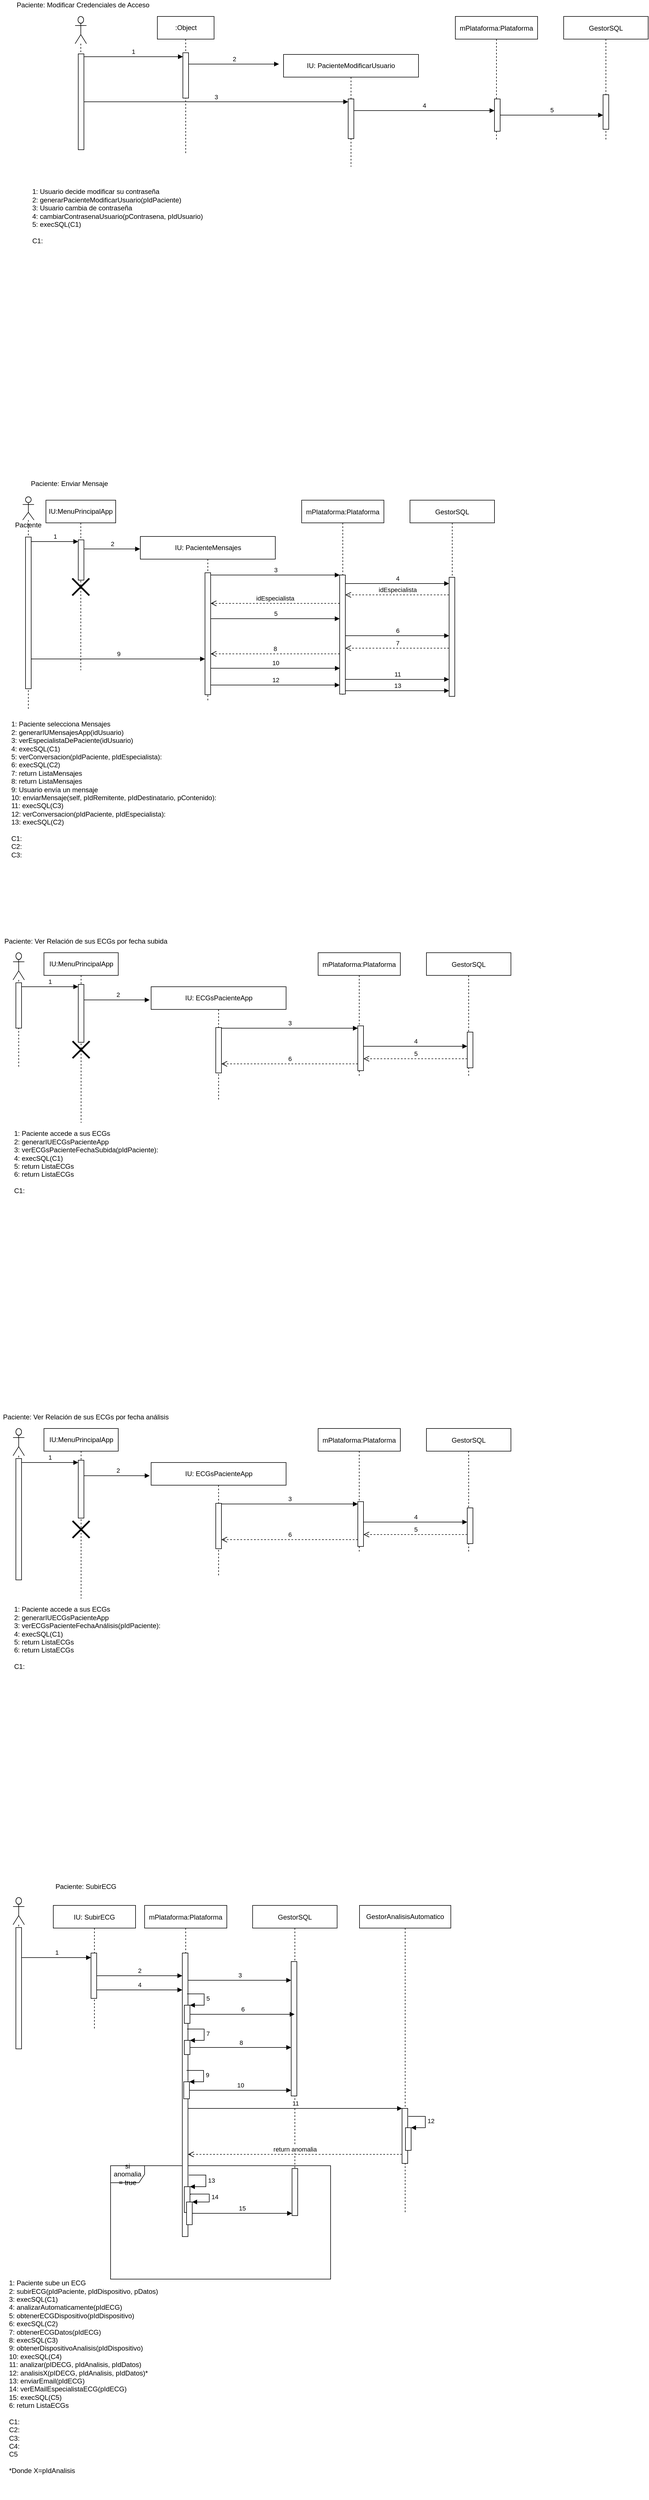 <mxfile version="14.7.2" type="device"><diagram id="2FmY9xP99Njz3L1C3TDG" name="Page-1"><mxGraphModel dx="982" dy="-1122" grid="0" gridSize="10" guides="1" tooltips="1" connect="1" arrows="1" fold="1" page="1" pageScale="1" pageWidth="1169" pageHeight="827" math="0" shadow="0"><root><mxCell id="0"/><mxCell id="1" parent="0"/><mxCell id="doFtc_zdByjeJ20xg6dN-3" value="si anomalia = true" style="shape=umlFrame;whiteSpace=wrap;html=1;" vertex="1" parent="1"><mxGeometry x="195" y="5498" width="388" height="200" as="geometry"/></mxCell><mxCell id="i7m5nbNGkZ1iMskBfoJM-1" value="mPlataforma:Plataforma" style="shape=umlLifeline;perimeter=lifelinePerimeter;container=1;collapsible=0;recursiveResize=0;rounded=0;shadow=0;strokeWidth=1;" parent="1" vertex="1"><mxGeometry x="532" y="2561" width="145" height="344" as="geometry"/></mxCell><mxCell id="i7m5nbNGkZ1iMskBfoJM-2" value="" style="points=[];perimeter=orthogonalPerimeter;rounded=0;shadow=0;strokeWidth=1;" parent="i7m5nbNGkZ1iMskBfoJM-1" vertex="1"><mxGeometry x="67" y="132" width="10" height="210" as="geometry"/></mxCell><mxCell id="i7m5nbNGkZ1iMskBfoJM-3" value="GestorSQL" style="shape=umlLifeline;perimeter=lifelinePerimeter;container=1;collapsible=0;recursiveResize=0;rounded=0;shadow=0;strokeWidth=1;" parent="1" vertex="1"><mxGeometry x="723" y="2561" width="149" height="346" as="geometry"/></mxCell><mxCell id="i7m5nbNGkZ1iMskBfoJM-4" value="" style="points=[];perimeter=orthogonalPerimeter;rounded=0;shadow=0;strokeWidth=1;" parent="i7m5nbNGkZ1iMskBfoJM-3" vertex="1"><mxGeometry x="69" y="136" width="10" height="210" as="geometry"/></mxCell><mxCell id="i7m5nbNGkZ1iMskBfoJM-5" value="Paciente" style="shape=umlLifeline;participant=umlActor;perimeter=lifelinePerimeter;whiteSpace=wrap;html=1;container=1;collapsible=0;recursiveResize=0;verticalAlign=top;spacingTop=36;outlineConnect=0;size=41;" parent="1" vertex="1"><mxGeometry x="40" y="2555" width="20" height="377" as="geometry"/></mxCell><mxCell id="i7m5nbNGkZ1iMskBfoJM-7" value="IU: PacienteMensajes" style="shape=umlLifeline;perimeter=lifelinePerimeter;whiteSpace=wrap;html=1;container=1;collapsible=0;recursiveResize=0;outlineConnect=0;" parent="1" vertex="1"><mxGeometry x="247.5" y="2625" width="238" height="292" as="geometry"/></mxCell><mxCell id="i7m5nbNGkZ1iMskBfoJM-8" value="" style="html=1;points=[];perimeter=orthogonalPerimeter;" parent="i7m5nbNGkZ1iMskBfoJM-7" vertex="1"><mxGeometry x="114" y="64" width="10" height="215" as="geometry"/></mxCell><mxCell id="i7m5nbNGkZ1iMskBfoJM-9" value="Paciente: Enviar Mensaje" style="text;html=1;align=center;verticalAlign=middle;resizable=0;points=[];autosize=1;strokeColor=none;" parent="1" vertex="1"><mxGeometry x="49" y="2523" width="146" height="18" as="geometry"/></mxCell><mxCell id="i7m5nbNGkZ1iMskBfoJM-11" value="5" style="html=1;verticalAlign=bottom;endArrow=block;" parent="1" source="i7m5nbNGkZ1iMskBfoJM-8" target="i7m5nbNGkZ1iMskBfoJM-2" edge="1"><mxGeometry width="80" relative="1" as="geometry"><mxPoint x="333.5" y="2765" as="sourcePoint"/><mxPoint x="413.5" y="2765" as="targetPoint"/><Array as="points"><mxPoint x="532" y="2770"/></Array></mxGeometry></mxCell><mxCell id="i7m5nbNGkZ1iMskBfoJM-12" value="6" style="html=1;verticalAlign=bottom;endArrow=block;" parent="1" source="i7m5nbNGkZ1iMskBfoJM-2" target="i7m5nbNGkZ1iMskBfoJM-4" edge="1"><mxGeometry width="80" relative="1" as="geometry"><mxPoint x="437" y="3033" as="sourcePoint"/><mxPoint x="783" y="2804" as="targetPoint"/><Array as="points"><mxPoint x="731" y="2800"/></Array></mxGeometry></mxCell><mxCell id="i7m5nbNGkZ1iMskBfoJM-13" value="&lt;div style=&quot;text-align: justify&quot;&gt;&lt;span&gt;1: Paciente selecciona Mensajes&lt;/span&gt;&lt;/div&gt;&lt;div style=&quot;text-align: justify&quot;&gt;&lt;span&gt;2: generarIUMensajesApp(idUsuario)&lt;/span&gt;&lt;/div&gt;&lt;div style=&quot;text-align: justify&quot;&gt;&lt;span&gt;3: verEspecialistaDePaciente(idUsuario)&lt;/span&gt;&lt;/div&gt;&lt;div style=&quot;text-align: justify&quot;&gt;&lt;span&gt;4: execSQL(C1)&lt;/span&gt;&lt;/div&gt;&lt;div style=&quot;text-align: justify&quot;&gt;&lt;/div&gt;&lt;span style=&quot;text-align: justify&quot;&gt;5: verConversacion(pIdPaciente, pIdEspecialista):&lt;br&gt;6:&amp;nbsp;&lt;/span&gt;&lt;span style=&quot;text-align: justify&quot;&gt;execSQL(C2)&lt;br&gt;7: return ListaMensajes&lt;br&gt;8: return ListaMensajes&lt;br&gt;9: Usuario envía un mensaje&lt;br&gt;10: enviarMensaje(self, pIdRemitente, pIdDestinatario, pContenido):&lt;br&gt;11: execSQL(C3)&lt;br&gt;12:&amp;nbsp;&lt;/span&gt;&lt;span style=&quot;text-align: justify&quot;&gt;verConversacion(pIdPaciente, pIdEspecialista):&lt;br&gt;&lt;/span&gt;&lt;span style=&quot;text-align: justify&quot;&gt;13: execSQL(C2)&lt;br&gt;&lt;br&gt;C1:&lt;br&gt;C2:&lt;br&gt;C3:&lt;br&gt;&lt;/span&gt;&lt;span style=&quot;text-align: justify&quot;&gt;&lt;br&gt;&lt;/span&gt;&lt;span style=&quot;text-align: justify&quot;&gt;&lt;br&gt;&lt;/span&gt;&lt;span style=&quot;text-align: justify&quot;&gt;&lt;div&gt;&lt;br&gt;&lt;/div&gt;&lt;/span&gt;&lt;span style=&quot;text-align: justify&quot;&gt;&lt;div&gt;&lt;br&gt;&lt;/div&gt;&lt;/span&gt;" style="text;html=1;align=left;verticalAlign=middle;resizable=0;points=[];autosize=1;strokeColor=none;" parent="1" vertex="1"><mxGeometry x="18" y="2951" width="372" height="298" as="geometry"/></mxCell><mxCell id="i7m5nbNGkZ1iMskBfoJM-14" value="mPlataforma:Plataforma" style="shape=umlLifeline;perimeter=lifelinePerimeter;container=1;collapsible=0;recursiveResize=0;rounded=0;shadow=0;strokeWidth=1;" parent="1" vertex="1"><mxGeometry x="803" y="1708" width="145" height="220" as="geometry"/></mxCell><mxCell id="i7m5nbNGkZ1iMskBfoJM-15" value="" style="points=[];perimeter=orthogonalPerimeter;rounded=0;shadow=0;strokeWidth=1;" parent="i7m5nbNGkZ1iMskBfoJM-14" vertex="1"><mxGeometry x="69" y="145.5" width="10" height="57" as="geometry"/></mxCell><mxCell id="i7m5nbNGkZ1iMskBfoJM-16" value="GestorSQL" style="shape=umlLifeline;perimeter=lifelinePerimeter;container=1;collapsible=0;recursiveResize=0;rounded=0;shadow=0;strokeWidth=1;" parent="1" vertex="1"><mxGeometry x="994" y="1708" width="149" height="219" as="geometry"/></mxCell><mxCell id="i7m5nbNGkZ1iMskBfoJM-17" value="" style="points=[];perimeter=orthogonalPerimeter;rounded=0;shadow=0;strokeWidth=1;" parent="i7m5nbNGkZ1iMskBfoJM-16" vertex="1"><mxGeometry x="69.5" y="138" width="10" height="61" as="geometry"/></mxCell><mxCell id="i7m5nbNGkZ1iMskBfoJM-18" value="" style="shape=umlLifeline;participant=umlActor;perimeter=lifelinePerimeter;whiteSpace=wrap;html=1;container=1;collapsible=0;recursiveResize=0;verticalAlign=top;spacingTop=36;outlineConnect=0;size=48;" parent="1" vertex="1"><mxGeometry x="132.5" y="1708" width="20" height="235" as="geometry"/></mxCell><mxCell id="i7m5nbNGkZ1iMskBfoJM-19" value="" style="html=1;points=[];perimeter=orthogonalPerimeter;" parent="i7m5nbNGkZ1iMskBfoJM-18" vertex="1"><mxGeometry x="5.5" y="66" width="10" height="169" as="geometry"/></mxCell><mxCell id="i7m5nbNGkZ1iMskBfoJM-20" value="IU: PacienteModificarUsuario" style="shape=umlLifeline;perimeter=lifelinePerimeter;whiteSpace=wrap;html=1;container=1;collapsible=0;recursiveResize=0;outlineConnect=0;" parent="1" vertex="1"><mxGeometry x="500" y="1775" width="238" height="198" as="geometry"/></mxCell><mxCell id="i7m5nbNGkZ1iMskBfoJM-21" value="" style="html=1;points=[];perimeter=orthogonalPerimeter;" parent="i7m5nbNGkZ1iMskBfoJM-20" vertex="1"><mxGeometry x="114" y="78.5" width="10" height="70" as="geometry"/></mxCell><mxCell id="i7m5nbNGkZ1iMskBfoJM-22" value="Paciente: Modificar Credenciales de Acceso" style="text;html=1;align=center;verticalAlign=middle;resizable=0;points=[];autosize=1;strokeColor=none;" parent="1" vertex="1"><mxGeometry x="24" y="1679" width="244" height="18" as="geometry"/></mxCell><mxCell id="i7m5nbNGkZ1iMskBfoJM-23" value="1" style="html=1;verticalAlign=bottom;endArrow=block;" parent="1" source="i7m5nbNGkZ1iMskBfoJM-19" target="fHBpryfHnB-MD2v-mL4k-2" edge="1"><mxGeometry x="-0.003" relative="1" as="geometry"><mxPoint x="162.5" y="1780" as="sourcePoint"/><mxPoint as="offset"/><mxPoint x="328" y="1780" as="targetPoint"/><Array as="points"><mxPoint x="276" y="1779"/></Array></mxGeometry></mxCell><mxCell id="i7m5nbNGkZ1iMskBfoJM-24" value="4" style="html=1;verticalAlign=bottom;endArrow=block;" parent="1" source="i7m5nbNGkZ1iMskBfoJM-21" target="i7m5nbNGkZ1iMskBfoJM-15" edge="1"><mxGeometry width="80" relative="1" as="geometry"><mxPoint x="593" y="1783" as="sourcePoint"/><mxPoint x="673" y="1783" as="targetPoint"/><Array as="points"><mxPoint x="736" y="1874"/></Array></mxGeometry></mxCell><mxCell id="i7m5nbNGkZ1iMskBfoJM-25" value="5" style="html=1;verticalAlign=bottom;endArrow=block;" parent="1" source="i7m5nbNGkZ1iMskBfoJM-15" target="i7m5nbNGkZ1iMskBfoJM-17" edge="1"><mxGeometry width="80" relative="1" as="geometry"><mxPoint x="708.5" y="2049" as="sourcePoint"/><mxPoint x="1054.5" y="1820" as="targetPoint"/></mxGeometry></mxCell><mxCell id="i7m5nbNGkZ1iMskBfoJM-26" value="&lt;div style=&quot;text-align: justify&quot;&gt;&lt;span&gt;1: Usuario decide modificar su contraseña&lt;/span&gt;&lt;/div&gt;&lt;div style=&quot;text-align: justify&quot;&gt;&lt;span&gt;2: generarPacienteModificarUsuario(pIdPaciente)&lt;/span&gt;&lt;/div&gt;&lt;div style=&quot;text-align: justify&quot;&gt;&lt;span&gt;3: Usuario cambia de contraseña&lt;/span&gt;&lt;/div&gt;&lt;div style=&quot;text-align: justify&quot;&gt;&lt;/div&gt;&lt;span style=&quot;text-align: justify&quot;&gt;4: cambiarContrasenaUsuario(pContrasena, pIdUsuario)&lt;br&gt;5:&amp;nbsp;&lt;/span&gt;&lt;span style=&quot;text-align: justify&quot;&gt;execSQL(C1)&lt;br&gt;&lt;br&gt;C1:&lt;br&gt;&lt;/span&gt;&lt;span style=&quot;text-align: justify&quot;&gt;&lt;br&gt;&lt;/span&gt;&lt;span style=&quot;text-align: justify&quot;&gt;&lt;br&gt;&lt;/span&gt;&lt;span style=&quot;text-align: justify&quot;&gt;&lt;div&gt;&lt;br&gt;&lt;/div&gt;&lt;/span&gt;&lt;span style=&quot;text-align: justify&quot;&gt;&lt;div&gt;&lt;br&gt;&lt;/div&gt;&lt;/span&gt;" style="text;html=1;align=left;verticalAlign=middle;resizable=0;points=[];autosize=1;strokeColor=none;" parent="1" vertex="1"><mxGeometry x="55" y="2013" width="311" height="151" as="geometry"/></mxCell><mxCell id="i7m5nbNGkZ1iMskBfoJM-41" value="7" style="html=1;verticalAlign=bottom;endArrow=open;dashed=1;endSize=8;" parent="1" source="i7m5nbNGkZ1iMskBfoJM-4" target="i7m5nbNGkZ1iMskBfoJM-2" edge="1"><mxGeometry relative="1" as="geometry"><mxPoint x="574" y="2944" as="sourcePoint"/><mxPoint x="605" y="2844" as="targetPoint"/><Array as="points"><mxPoint x="618" y="2822"/></Array></mxGeometry></mxCell><mxCell id="i7m5nbNGkZ1iMskBfoJM-42" value="8" style="html=1;verticalAlign=bottom;endArrow=open;dashed=1;endSize=8;" parent="1" source="i7m5nbNGkZ1iMskBfoJM-2" target="i7m5nbNGkZ1iMskBfoJM-8" edge="1"><mxGeometry relative="1" as="geometry"><mxPoint x="464" y="3120" as="sourcePoint"/><mxPoint x="384" y="3120" as="targetPoint"/><Array as="points"><mxPoint x="524" y="2832"/></Array></mxGeometry></mxCell><mxCell id="i7m5nbNGkZ1iMskBfoJM-43" value="9" style="html=1;verticalAlign=bottom;endArrow=block;" parent="1" source="i7m5nbNGkZ1iMskBfoJM-6" target="i7m5nbNGkZ1iMskBfoJM-8" edge="1"><mxGeometry width="80" relative="1" as="geometry"><mxPoint x="330" y="2956" as="sourcePoint"/><mxPoint x="410" y="2956" as="targetPoint"/><Array as="points"><mxPoint x="103" y="2841"/></Array></mxGeometry></mxCell><mxCell id="i7m5nbNGkZ1iMskBfoJM-44" value="10" style="html=1;verticalAlign=bottom;endArrow=block;entryX=0.029;entryY=0.783;entryDx=0;entryDy=0;entryPerimeter=0;" parent="1" source="i7m5nbNGkZ1iMskBfoJM-8" target="i7m5nbNGkZ1iMskBfoJM-2" edge="1"><mxGeometry width="80" relative="1" as="geometry"><mxPoint x="422" y="2819" as="sourcePoint"/><mxPoint x="502" y="2819" as="targetPoint"/></mxGeometry></mxCell><mxCell id="i7m5nbNGkZ1iMskBfoJM-47" value="11" style="html=1;verticalAlign=bottom;endArrow=block;" parent="1" source="i7m5nbNGkZ1iMskBfoJM-2" target="i7m5nbNGkZ1iMskBfoJM-4" edge="1"><mxGeometry width="80" relative="1" as="geometry"><mxPoint x="608" y="2820" as="sourcePoint"/><mxPoint x="688" y="2820" as="targetPoint"/><Array as="points"><mxPoint x="624" y="2877"/></Array></mxGeometry></mxCell><mxCell id="D2Vg6tVxi9rZ9p7NVljm-1" value="mPlataforma:Plataforma" style="shape=umlLifeline;perimeter=lifelinePerimeter;container=1;collapsible=0;recursiveResize=0;rounded=0;shadow=0;strokeWidth=1;" parent="1" vertex="1"><mxGeometry x="561" y="3359" width="145" height="220" as="geometry"/></mxCell><mxCell id="D2Vg6tVxi9rZ9p7NVljm-2" value="" style="points=[];perimeter=orthogonalPerimeter;rounded=0;shadow=0;strokeWidth=1;" parent="D2Vg6tVxi9rZ9p7NVljm-1" vertex="1"><mxGeometry x="70" y="129" width="10" height="79" as="geometry"/></mxCell><mxCell id="D2Vg6tVxi9rZ9p7NVljm-3" value="GestorSQL" style="shape=umlLifeline;perimeter=lifelinePerimeter;container=1;collapsible=0;recursiveResize=0;rounded=0;shadow=0;strokeWidth=1;" parent="1" vertex="1"><mxGeometry x="752" y="3359" width="149" height="219" as="geometry"/></mxCell><mxCell id="D2Vg6tVxi9rZ9p7NVljm-4" value="" style="points=[];perimeter=orthogonalPerimeter;rounded=0;shadow=0;strokeWidth=1;" parent="D2Vg6tVxi9rZ9p7NVljm-3" vertex="1"><mxGeometry x="72" y="140" width="10" height="63" as="geometry"/></mxCell><mxCell id="D2Vg6tVxi9rZ9p7NVljm-5" value="" style="shape=umlLifeline;participant=umlActor;perimeter=lifelinePerimeter;whiteSpace=wrap;html=1;container=1;collapsible=0;recursiveResize=0;verticalAlign=top;spacingTop=36;outlineConnect=0;size=48;" parent="1" vertex="1"><mxGeometry x="23" y="3359" width="20" height="202" as="geometry"/></mxCell><mxCell id="D2Vg6tVxi9rZ9p7NVljm-7" value="IU: ECGsPacienteApp" style="shape=umlLifeline;perimeter=lifelinePerimeter;whiteSpace=wrap;html=1;container=1;collapsible=0;recursiveResize=0;outlineConnect=0;" parent="1" vertex="1"><mxGeometry x="266.5" y="3419" width="238" height="199" as="geometry"/></mxCell><mxCell id="D2Vg6tVxi9rZ9p7NVljm-8" value="" style="html=1;points=[];perimeter=orthogonalPerimeter;" parent="D2Vg6tVxi9rZ9p7NVljm-7" vertex="1"><mxGeometry x="114" y="72" width="10" height="80" as="geometry"/></mxCell><mxCell id="D2Vg6tVxi9rZ9p7NVljm-9" value="Paciente: Ver Relación de sus ECGs por fecha subida" style="text;html=1;align=center;verticalAlign=middle;resizable=0;points=[];autosize=1;strokeColor=none;" parent="1" vertex="1"><mxGeometry x="2" y="3330" width="298" height="18" as="geometry"/></mxCell><mxCell id="D2Vg6tVxi9rZ9p7NVljm-10" value="2" style="html=1;verticalAlign=bottom;endArrow=block;entryX=-0.011;entryY=0.117;entryDx=0;entryDy=0;entryPerimeter=0;" parent="1" source="D2Vg6tVxi9rZ9p7NVljm-6" target="D2Vg6tVxi9rZ9p7NVljm-7" edge="1"><mxGeometry x="0.039" relative="1" as="geometry"><mxPoint x="166.5" y="3431" as="sourcePoint"/><mxPoint as="offset"/></mxGeometry></mxCell><mxCell id="D2Vg6tVxi9rZ9p7NVljm-11" value="3" style="html=1;verticalAlign=bottom;endArrow=block;entryX=0.002;entryY=0.053;entryDx=0;entryDy=0;entryPerimeter=0;" parent="1" source="D2Vg6tVxi9rZ9p7NVljm-8" target="D2Vg6tVxi9rZ9p7NVljm-2" edge="1"><mxGeometry width="80" relative="1" as="geometry"><mxPoint x="352.5" y="3494" as="sourcePoint"/><mxPoint x="432.5" y="3494" as="targetPoint"/></mxGeometry></mxCell><mxCell id="D2Vg6tVxi9rZ9p7NVljm-12" value="4" style="html=1;verticalAlign=bottom;endArrow=block;" parent="1" source="D2Vg6tVxi9rZ9p7NVljm-2" target="D2Vg6tVxi9rZ9p7NVljm-4" edge="1"><mxGeometry width="80" relative="1" as="geometry"><mxPoint x="469" y="3757" as="sourcePoint"/><mxPoint x="815" y="3528" as="targetPoint"/><Array as="points"><mxPoint x="763" y="3524"/></Array></mxGeometry></mxCell><mxCell id="D2Vg6tVxi9rZ9p7NVljm-13" value="&lt;div style=&quot;text-align: justify&quot;&gt;&lt;span&gt;1: Paciente accede a sus ECGs&lt;/span&gt;&lt;/div&gt;&lt;div style=&quot;text-align: justify&quot;&gt;&lt;span&gt;2: generarIUECGsPacienteApp&lt;/span&gt;&lt;/div&gt;&lt;div style=&quot;text-align: justify&quot;&gt;&lt;/div&gt;&lt;span style=&quot;text-align: justify&quot;&gt;3: verECGsPacienteFechaSubida(pIdPaciente):&lt;br&gt;4:&amp;nbsp;&lt;/span&gt;&lt;span style=&quot;text-align: justify&quot;&gt;execSQL(C1)&lt;br&gt;5: return ListaECGs&lt;br&gt;6: return ListaECGs&lt;br&gt;&lt;br&gt;&lt;/span&gt;&lt;span style=&quot;text-align: justify&quot;&gt;C1:&lt;br&gt;&lt;/span&gt;&lt;span style=&quot;text-align: justify&quot;&gt;&lt;br&gt;&lt;/span&gt;&lt;span style=&quot;text-align: justify&quot;&gt;&lt;div&gt;&lt;br&gt;&lt;/div&gt;&lt;/span&gt;&lt;span style=&quot;text-align: justify&quot;&gt;&lt;div&gt;&lt;br&gt;&lt;/div&gt;&lt;/span&gt;" style="text;html=1;align=left;verticalAlign=middle;resizable=0;points=[];autosize=1;strokeColor=none;" parent="1" vertex="1"><mxGeometry x="23" y="3671" width="264" height="158" as="geometry"/></mxCell><mxCell id="D2Vg6tVxi9rZ9p7NVljm-14" value="5" style="html=1;verticalAlign=bottom;endArrow=open;dashed=1;endSize=8;" parent="1" source="D2Vg6tVxi9rZ9p7NVljm-4" target="D2Vg6tVxi9rZ9p7NVljm-2" edge="1"><mxGeometry relative="1" as="geometry"><mxPoint x="606" y="3668" as="sourcePoint"/><mxPoint x="637" y="3568" as="targetPoint"/><Array as="points"><mxPoint x="650" y="3546"/></Array></mxGeometry></mxCell><mxCell id="D2Vg6tVxi9rZ9p7NVljm-15" value="6" style="html=1;verticalAlign=bottom;endArrow=open;dashed=1;endSize=8;" parent="1" source="D2Vg6tVxi9rZ9p7NVljm-2" target="D2Vg6tVxi9rZ9p7NVljm-8" edge="1"><mxGeometry relative="1" as="geometry"><mxPoint x="483" y="3849" as="sourcePoint"/><mxPoint x="403" y="3849" as="targetPoint"/><Array as="points"><mxPoint x="526" y="3555"/></Array></mxGeometry></mxCell><mxCell id="i7m5nbNGkZ1iMskBfoJM-6" value="" style="html=1;points=[];perimeter=orthogonalPerimeter;" parent="1" vertex="1"><mxGeometry x="45" y="2626" width="10" height="267.5" as="geometry"/></mxCell><mxCell id="D2Vg6tVxi9rZ9p7NVljm-21" value="IU:MenuPrincipalApp" style="shape=umlLifeline;perimeter=lifelinePerimeter;whiteSpace=wrap;html=1;container=1;collapsible=0;recursiveResize=0;outlineConnect=0;" parent="1" vertex="1"><mxGeometry x="81" y="2561" width="123" height="300" as="geometry"/></mxCell><mxCell id="D2Vg6tVxi9rZ9p7NVljm-22" value="" style="html=1;points=[];perimeter=orthogonalPerimeter;" parent="1" vertex="1"><mxGeometry x="138" y="2631" width="10" height="71" as="geometry"/></mxCell><mxCell id="D2Vg6tVxi9rZ9p7NVljm-23" value="" style="shape=umlDestroy;whiteSpace=wrap;html=1;strokeWidth=3;" parent="1" vertex="1"><mxGeometry x="127.5" y="2699" width="30" height="30" as="geometry"/></mxCell><mxCell id="D2Vg6tVxi9rZ9p7NVljm-24" value="1" style="html=1;verticalAlign=bottom;endArrow=block;" parent="1" target="D2Vg6tVxi9rZ9p7NVljm-22" edge="1"><mxGeometry width="80" relative="1" as="geometry"><mxPoint x="55" y="2634" as="sourcePoint"/><mxPoint x="146" y="2640" as="targetPoint"/><Array as="points"><mxPoint x="101" y="2634"/></Array></mxGeometry></mxCell><mxCell id="D2Vg6tVxi9rZ9p7NVljm-25" value="2" style="html=1;verticalAlign=bottom;endArrow=block;" parent="1" source="D2Vg6tVxi9rZ9p7NVljm-22" edge="1"><mxGeometry width="80" relative="1" as="geometry"><mxPoint x="461" y="2845" as="sourcePoint"/><mxPoint x="247" y="2647" as="targetPoint"/></mxGeometry></mxCell><mxCell id="D2Vg6tVxi9rZ9p7NVljm-26" value="3" style="html=1;verticalAlign=bottom;endArrow=block;" parent="1" source="i7m5nbNGkZ1iMskBfoJM-8" target="i7m5nbNGkZ1iMskBfoJM-2" edge="1"><mxGeometry width="80" relative="1" as="geometry"><mxPoint x="288" y="2766" as="sourcePoint"/><mxPoint x="368" y="2766" as="targetPoint"/><Array as="points"><mxPoint x="532" y="2693"/></Array></mxGeometry></mxCell><mxCell id="D2Vg6tVxi9rZ9p7NVljm-27" value="4" style="html=1;verticalAlign=bottom;endArrow=block;" parent="1" source="i7m5nbNGkZ1iMskBfoJM-2" target="i7m5nbNGkZ1iMskBfoJM-4" edge="1"><mxGeometry width="80" relative="1" as="geometry"><mxPoint x="288" y="2766" as="sourcePoint"/><mxPoint x="800" y="2742" as="targetPoint"/><Array as="points"><mxPoint x="750" y="2708"/></Array></mxGeometry></mxCell><mxCell id="D2Vg6tVxi9rZ9p7NVljm-28" value="idEspecialista" style="html=1;verticalAlign=bottom;endArrow=open;dashed=1;endSize=8;" parent="1" source="i7m5nbNGkZ1iMskBfoJM-4" target="i7m5nbNGkZ1iMskBfoJM-2" edge="1"><mxGeometry relative="1" as="geometry"><mxPoint x="338" y="2941" as="sourcePoint"/><mxPoint x="258" y="2941" as="targetPoint"/><Array as="points"><mxPoint x="712" y="2728"/></Array></mxGeometry></mxCell><mxCell id="D2Vg6tVxi9rZ9p7NVljm-29" value="idEspecialista" style="html=1;verticalAlign=bottom;endArrow=open;dashed=1;endSize=8;" parent="1" source="i7m5nbNGkZ1iMskBfoJM-2" target="i7m5nbNGkZ1iMskBfoJM-8" edge="1"><mxGeometry relative="1" as="geometry"><mxPoint x="362" y="2941" as="sourcePoint"/><mxPoint x="282" y="2941" as="targetPoint"/><Array as="points"><mxPoint x="413" y="2743"/></Array></mxGeometry></mxCell><mxCell id="D2Vg6tVxi9rZ9p7NVljm-30" value="12" style="html=1;verticalAlign=bottom;endArrow=block;" parent="1" source="i7m5nbNGkZ1iMskBfoJM-8" target="i7m5nbNGkZ1iMskBfoJM-2" edge="1"><mxGeometry width="80" relative="1" as="geometry"><mxPoint x="282" y="2857" as="sourcePoint"/><mxPoint x="595.93" y="2876" as="targetPoint"/><Array as="points"><mxPoint x="521" y="2887"/></Array></mxGeometry></mxCell><mxCell id="D2Vg6tVxi9rZ9p7NVljm-31" value="13" style="html=1;verticalAlign=bottom;endArrow=block;" parent="1" source="i7m5nbNGkZ1iMskBfoJM-2" target="i7m5nbNGkZ1iMskBfoJM-4" edge="1"><mxGeometry width="80" relative="1" as="geometry"><mxPoint x="444" y="2872" as="sourcePoint"/><mxPoint x="780" y="2906" as="targetPoint"/><Array as="points"><mxPoint x="740" y="2897"/></Array></mxGeometry></mxCell><mxCell id="D2Vg6tVxi9rZ9p7NVljm-48" value="IU:MenuPrincipalApp" style="shape=umlLifeline;perimeter=lifelinePerimeter;whiteSpace=wrap;html=1;container=1;collapsible=0;recursiveResize=0;outlineConnect=0;" parent="1" vertex="1"><mxGeometry x="77.5" y="3359" width="131" height="300" as="geometry"/></mxCell><mxCell id="D2Vg6tVxi9rZ9p7NVljm-6" value="" style="html=1;points=[];perimeter=orthogonalPerimeter;" parent="D2Vg6tVxi9rZ9p7NVljm-48" vertex="1"><mxGeometry x="60.5" y="56" width="10" height="102" as="geometry"/></mxCell><mxCell id="D2Vg6tVxi9rZ9p7NVljm-49" value="" style="html=1;points=[];perimeter=orthogonalPerimeter;" parent="1" vertex="1"><mxGeometry x="28" y="3412" width="10" height="80" as="geometry"/></mxCell><mxCell id="D2Vg6tVxi9rZ9p7NVljm-50" value="1" style="html=1;verticalAlign=bottom;endArrow=block;" parent="1" source="D2Vg6tVxi9rZ9p7NVljm-49" target="D2Vg6tVxi9rZ9p7NVljm-6" edge="1"><mxGeometry width="80" relative="1" as="geometry"><mxPoint x="290" y="3563" as="sourcePoint"/><mxPoint x="370" y="3563" as="targetPoint"/><Array as="points"><mxPoint x="119" y="3419"/></Array></mxGeometry></mxCell><mxCell id="D2Vg6tVxi9rZ9p7NVljm-51" value="mPlataforma:Plataforma" style="shape=umlLifeline;perimeter=lifelinePerimeter;container=1;collapsible=0;recursiveResize=0;rounded=0;shadow=0;strokeWidth=1;" parent="1" vertex="1"><mxGeometry x="561" y="4198" width="145" height="220" as="geometry"/></mxCell><mxCell id="D2Vg6tVxi9rZ9p7NVljm-52" value="" style="points=[];perimeter=orthogonalPerimeter;rounded=0;shadow=0;strokeWidth=1;" parent="D2Vg6tVxi9rZ9p7NVljm-51" vertex="1"><mxGeometry x="70" y="129" width="10" height="79" as="geometry"/></mxCell><mxCell id="D2Vg6tVxi9rZ9p7NVljm-53" value="GestorSQL" style="shape=umlLifeline;perimeter=lifelinePerimeter;container=1;collapsible=0;recursiveResize=0;rounded=0;shadow=0;strokeWidth=1;" parent="1" vertex="1"><mxGeometry x="752" y="4198" width="149" height="219" as="geometry"/></mxCell><mxCell id="D2Vg6tVxi9rZ9p7NVljm-54" value="" style="points=[];perimeter=orthogonalPerimeter;rounded=0;shadow=0;strokeWidth=1;" parent="D2Vg6tVxi9rZ9p7NVljm-53" vertex="1"><mxGeometry x="72" y="140" width="10" height="63" as="geometry"/></mxCell><mxCell id="D2Vg6tVxi9rZ9p7NVljm-55" value="" style="shape=umlLifeline;participant=umlActor;perimeter=lifelinePerimeter;whiteSpace=wrap;html=1;container=1;collapsible=0;recursiveResize=0;verticalAlign=top;spacingTop=36;outlineConnect=0;size=48;" parent="1" vertex="1"><mxGeometry x="23" y="4198" width="20" height="202" as="geometry"/></mxCell><mxCell id="D2Vg6tVxi9rZ9p7NVljm-56" value="IU: ECGsPacienteApp" style="shape=umlLifeline;perimeter=lifelinePerimeter;whiteSpace=wrap;html=1;container=1;collapsible=0;recursiveResize=0;outlineConnect=0;" parent="1" vertex="1"><mxGeometry x="266.5" y="4258" width="238" height="199" as="geometry"/></mxCell><mxCell id="D2Vg6tVxi9rZ9p7NVljm-57" value="" style="html=1;points=[];perimeter=orthogonalPerimeter;" parent="D2Vg6tVxi9rZ9p7NVljm-56" vertex="1"><mxGeometry x="114" y="72" width="10" height="80" as="geometry"/></mxCell><mxCell id="D2Vg6tVxi9rZ9p7NVljm-58" value="Paciente: Ver Relación de sus ECGs por fecha análisis" style="text;html=1;align=center;verticalAlign=middle;resizable=0;points=[];autosize=1;strokeColor=none;" parent="1" vertex="1"><mxGeometry y="4169" width="302" height="18" as="geometry"/></mxCell><mxCell id="D2Vg6tVxi9rZ9p7NVljm-59" value="2" style="html=1;verticalAlign=bottom;endArrow=block;entryX=-0.011;entryY=0.117;entryDx=0;entryDy=0;entryPerimeter=0;" parent="1" source="D2Vg6tVxi9rZ9p7NVljm-66" target="D2Vg6tVxi9rZ9p7NVljm-56" edge="1"><mxGeometry x="0.039" relative="1" as="geometry"><mxPoint x="166.5" y="4270" as="sourcePoint"/><mxPoint as="offset"/></mxGeometry></mxCell><mxCell id="D2Vg6tVxi9rZ9p7NVljm-60" value="3" style="html=1;verticalAlign=bottom;endArrow=block;entryX=0.002;entryY=0.053;entryDx=0;entryDy=0;entryPerimeter=0;" parent="1" source="D2Vg6tVxi9rZ9p7NVljm-57" target="D2Vg6tVxi9rZ9p7NVljm-52" edge="1"><mxGeometry width="80" relative="1" as="geometry"><mxPoint x="352.5" y="4333" as="sourcePoint"/><mxPoint x="432.5" y="4333" as="targetPoint"/></mxGeometry></mxCell><mxCell id="D2Vg6tVxi9rZ9p7NVljm-61" value="4" style="html=1;verticalAlign=bottom;endArrow=block;" parent="1" source="D2Vg6tVxi9rZ9p7NVljm-52" target="D2Vg6tVxi9rZ9p7NVljm-54" edge="1"><mxGeometry width="80" relative="1" as="geometry"><mxPoint x="469" y="4596" as="sourcePoint"/><mxPoint x="815" y="4367" as="targetPoint"/><Array as="points"><mxPoint x="763" y="4363"/></Array></mxGeometry></mxCell><mxCell id="D2Vg6tVxi9rZ9p7NVljm-62" value="&lt;div style=&quot;text-align: justify&quot;&gt;&lt;span&gt;1: Paciente accede a sus ECGs&lt;/span&gt;&lt;/div&gt;&lt;div style=&quot;text-align: justify&quot;&gt;&lt;span&gt;2: generarIUECGsPacienteApp&lt;/span&gt;&lt;/div&gt;&lt;div style=&quot;text-align: justify&quot;&gt;&lt;/div&gt;&lt;span style=&quot;text-align: justify&quot;&gt;3: verECGsPacienteFechaAnálisis(pIdPaciente):&lt;br&gt;4:&amp;nbsp;&lt;/span&gt;&lt;span style=&quot;text-align: justify&quot;&gt;execSQL(C1)&lt;br&gt;5: return ListaECGs&lt;br&gt;6: return ListaECGs&lt;br&gt;&lt;br&gt;&lt;/span&gt;&lt;span style=&quot;text-align: justify&quot;&gt;C1:&lt;br&gt;&lt;/span&gt;&lt;span style=&quot;text-align: justify&quot;&gt;&lt;br&gt;&lt;/span&gt;&lt;span style=&quot;text-align: justify&quot;&gt;&lt;div&gt;&lt;br&gt;&lt;/div&gt;&lt;/span&gt;&lt;span style=&quot;text-align: justify&quot;&gt;&lt;div&gt;&lt;br&gt;&lt;/div&gt;&lt;/span&gt;" style="text;html=1;align=left;verticalAlign=middle;resizable=0;points=[];autosize=1;strokeColor=none;" parent="1" vertex="1"><mxGeometry x="23" y="4510" width="268" height="158" as="geometry"/></mxCell><mxCell id="D2Vg6tVxi9rZ9p7NVljm-63" value="5" style="html=1;verticalAlign=bottom;endArrow=open;dashed=1;endSize=8;" parent="1" source="D2Vg6tVxi9rZ9p7NVljm-54" target="D2Vg6tVxi9rZ9p7NVljm-52" edge="1"><mxGeometry relative="1" as="geometry"><mxPoint x="606" y="4507" as="sourcePoint"/><mxPoint x="637" y="4407" as="targetPoint"/><Array as="points"><mxPoint x="650" y="4385"/></Array></mxGeometry></mxCell><mxCell id="D2Vg6tVxi9rZ9p7NVljm-64" value="6" style="html=1;verticalAlign=bottom;endArrow=open;dashed=1;endSize=8;" parent="1" source="D2Vg6tVxi9rZ9p7NVljm-52" target="D2Vg6tVxi9rZ9p7NVljm-57" edge="1"><mxGeometry relative="1" as="geometry"><mxPoint x="483" y="4688" as="sourcePoint"/><mxPoint x="403" y="4688" as="targetPoint"/><Array as="points"><mxPoint x="526" y="4394"/></Array></mxGeometry></mxCell><mxCell id="D2Vg6tVxi9rZ9p7NVljm-65" value="IU:MenuPrincipalApp" style="shape=umlLifeline;perimeter=lifelinePerimeter;whiteSpace=wrap;html=1;container=1;collapsible=0;recursiveResize=0;outlineConnect=0;" parent="1" vertex="1"><mxGeometry x="77.5" y="4198" width="131" height="300" as="geometry"/></mxCell><mxCell id="D2Vg6tVxi9rZ9p7NVljm-66" value="" style="html=1;points=[];perimeter=orthogonalPerimeter;" parent="D2Vg6tVxi9rZ9p7NVljm-65" vertex="1"><mxGeometry x="60.5" y="56" width="10" height="102" as="geometry"/></mxCell><mxCell id="D2Vg6tVxi9rZ9p7NVljm-67" value="" style="html=1;points=[];perimeter=orthogonalPerimeter;" parent="1" vertex="1"><mxGeometry x="28" y="4251" width="10" height="214" as="geometry"/></mxCell><mxCell id="D2Vg6tVxi9rZ9p7NVljm-68" value="1" style="html=1;verticalAlign=bottom;endArrow=block;" parent="1" source="D2Vg6tVxi9rZ9p7NVljm-67" target="D2Vg6tVxi9rZ9p7NVljm-66" edge="1"><mxGeometry width="80" relative="1" as="geometry"><mxPoint x="290" y="4402" as="sourcePoint"/><mxPoint x="370" y="4402" as="targetPoint"/><Array as="points"><mxPoint x="119" y="4258"/></Array></mxGeometry></mxCell><mxCell id="D2Vg6tVxi9rZ9p7NVljm-69" value="" style="shape=umlDestroy;whiteSpace=wrap;html=1;strokeWidth=3;" parent="1" vertex="1"><mxGeometry x="128" y="3515" width="30" height="30" as="geometry"/></mxCell><mxCell id="D2Vg6tVxi9rZ9p7NVljm-70" value="" style="shape=umlDestroy;whiteSpace=wrap;html=1;strokeWidth=3;" parent="1" vertex="1"><mxGeometry x="128" y="4361" width="30" height="30" as="geometry"/></mxCell><mxCell id="xWjGC85mFWhG9dAJCX8D-1" value="mPlataforma:Plataforma" style="shape=umlLifeline;perimeter=lifelinePerimeter;container=1;collapsible=0;recursiveResize=0;rounded=0;shadow=0;strokeWidth=1;" parent="1" vertex="1"><mxGeometry x="255" y="5039" width="145" height="584" as="geometry"/></mxCell><mxCell id="xWjGC85mFWhG9dAJCX8D-20" value="" style="html=1;points=[];perimeter=orthogonalPerimeter;" parent="xWjGC85mFWhG9dAJCX8D-1" vertex="1"><mxGeometry x="66.5" y="84" width="10" height="500" as="geometry"/></mxCell><mxCell id="xWjGC85mFWhG9dAJCX8D-30" value="" style="html=1;points=[];perimeter=orthogonalPerimeter;" parent="xWjGC85mFWhG9dAJCX8D-1" vertex="1"><mxGeometry x="70" y="176" width="10" height="32" as="geometry"/></mxCell><mxCell id="xWjGC85mFWhG9dAJCX8D-31" value="5" style="edgeStyle=orthogonalEdgeStyle;html=1;align=left;spacingLeft=2;endArrow=block;rounded=0;entryX=1;entryY=0;" parent="xWjGC85mFWhG9dAJCX8D-1" target="xWjGC85mFWhG9dAJCX8D-30" edge="1"><mxGeometry relative="1" as="geometry"><mxPoint x="75" y="156" as="sourcePoint"/><Array as="points"><mxPoint x="105" y="156"/></Array></mxGeometry></mxCell><mxCell id="xWjGC85mFWhG9dAJCX8D-32" value="" style="html=1;points=[];perimeter=orthogonalPerimeter;" parent="xWjGC85mFWhG9dAJCX8D-1" vertex="1"><mxGeometry x="70" y="238" width="10" height="25" as="geometry"/></mxCell><mxCell id="xWjGC85mFWhG9dAJCX8D-33" value="7" style="edgeStyle=orthogonalEdgeStyle;html=1;align=left;spacingLeft=2;endArrow=block;rounded=0;entryX=1;entryY=0;" parent="xWjGC85mFWhG9dAJCX8D-1" target="xWjGC85mFWhG9dAJCX8D-32" edge="1"><mxGeometry relative="1" as="geometry"><mxPoint x="75" y="218" as="sourcePoint"/><Array as="points"><mxPoint x="105" y="218"/></Array></mxGeometry></mxCell><mxCell id="xWjGC85mFWhG9dAJCX8D-38" value="" style="html=1;points=[];perimeter=orthogonalPerimeter;" parent="xWjGC85mFWhG9dAJCX8D-1" vertex="1"><mxGeometry x="69" y="311" width="10" height="30" as="geometry"/></mxCell><mxCell id="xWjGC85mFWhG9dAJCX8D-39" value="9" style="edgeStyle=orthogonalEdgeStyle;html=1;align=left;spacingLeft=2;endArrow=block;rounded=0;entryX=1;entryY=0;" parent="xWjGC85mFWhG9dAJCX8D-1" target="xWjGC85mFWhG9dAJCX8D-38" edge="1"><mxGeometry relative="1" as="geometry"><mxPoint x="74" y="291" as="sourcePoint"/><Array as="points"><mxPoint x="104" y="291"/></Array></mxGeometry></mxCell><mxCell id="doFtc_zdByjeJ20xg6dN-5" value="" style="html=1;points=[];perimeter=orthogonalPerimeter;" vertex="1" parent="xWjGC85mFWhG9dAJCX8D-1"><mxGeometry x="70" y="496" width="10" height="45.5" as="geometry"/></mxCell><mxCell id="doFtc_zdByjeJ20xg6dN-10" value="" style="html=1;points=[];perimeter=orthogonalPerimeter;" vertex="1" parent="xWjGC85mFWhG9dAJCX8D-1"><mxGeometry x="74" y="523" width="10" height="40" as="geometry"/></mxCell><mxCell id="doFtc_zdByjeJ20xg6dN-11" value="14" style="edgeStyle=orthogonalEdgeStyle;html=1;align=left;spacingLeft=2;endArrow=block;rounded=0;entryX=1;entryY=0;exitX=1.11;exitY=0.311;exitDx=0;exitDy=0;exitPerimeter=0;" edge="1" target="doFtc_zdByjeJ20xg6dN-10" parent="xWjGC85mFWhG9dAJCX8D-1" source="doFtc_zdByjeJ20xg6dN-5"><mxGeometry relative="1" as="geometry"><mxPoint x="84" y="509" as="sourcePoint"/><Array as="points"><mxPoint x="81" y="509"/><mxPoint x="114" y="509"/><mxPoint x="114" y="523"/></Array></mxGeometry></mxCell><mxCell id="xWjGC85mFWhG9dAJCX8D-3" value="GestorSQL" style="shape=umlLifeline;perimeter=lifelinePerimeter;container=1;collapsible=0;recursiveResize=0;rounded=0;shadow=0;strokeWidth=1;" parent="1" vertex="1"><mxGeometry x="445.5" y="5039" width="149" height="496" as="geometry"/></mxCell><mxCell id="xWjGC85mFWhG9dAJCX8D-21" value="" style="html=1;points=[];perimeter=orthogonalPerimeter;" parent="xWjGC85mFWhG9dAJCX8D-3" vertex="1"><mxGeometry x="68" y="99" width="10" height="237" as="geometry"/></mxCell><mxCell id="xWjGC85mFWhG9dAJCX8D-5" value="" style="shape=umlLifeline;participant=umlActor;perimeter=lifelinePerimeter;whiteSpace=wrap;html=1;container=1;collapsible=0;recursiveResize=0;verticalAlign=top;spacingTop=36;outlineConnect=0;size=48;" parent="1" vertex="1"><mxGeometry x="23" y="5025" width="20" height="202" as="geometry"/></mxCell><mxCell id="xWjGC85mFWhG9dAJCX8D-8" value="Paciente: SubirECG" style="text;html=1;align=center;verticalAlign=middle;resizable=0;points=[];autosize=1;strokeColor=none;" parent="1" vertex="1"><mxGeometry x="92" y="4997" width="118" height="17" as="geometry"/></mxCell><mxCell id="xWjGC85mFWhG9dAJCX8D-12" value="&lt;div style=&quot;text-align: justify&quot;&gt;&lt;span&gt;1: Paciente sube un ECG&lt;/span&gt;&lt;/div&gt;&lt;div style=&quot;text-align: justify&quot;&gt;&lt;span&gt;2: subirECG(pIdPaciente, pIdDispositivo, pDatos)&lt;/span&gt;&lt;/div&gt;&lt;div style=&quot;text-align: justify&quot;&gt;&lt;/div&gt;&lt;span style=&quot;text-align: justify&quot;&gt;3: execSQL(C1)&lt;br&gt;4: analizarAutomaticamente&lt;/span&gt;&lt;span style=&quot;text-align: justify&quot;&gt;(pIdECG)&lt;br&gt;5: obtenerECGDispositivo(pIdDispositivo)&lt;br&gt;6: execSQL(C2)&lt;br&gt;7: obtenerECGDatos(pIdECG)&lt;br&gt;8: execSQL(C3)&lt;br&gt;9: obtenerDispositivoAnalisis(pIdDispositivo)&lt;br&gt;10: execSQL(C4)&lt;br&gt;11: analizar(pIDECG, pIdAnalisis, pIdDatos)&lt;br&gt;12: analisisX(&lt;/span&gt;&lt;span style=&quot;text-align: justify&quot;&gt;pIDECG, pIdAnalisis, pIdDatos)*&lt;/span&gt;&lt;span style=&quot;text-align: justify&quot;&gt;&lt;br&gt;13: enviarEmail(pIdECG)&lt;br&gt;14: verEMailEspecialistaECG(pIdECG)&lt;br&gt;15: execSQL(C5)&lt;br&gt;6: return ListaECGs&lt;br&gt;&lt;br&gt;&lt;/span&gt;&lt;span style=&quot;text-align: justify&quot;&gt;C1:&lt;br&gt;C2:&lt;br&gt;C3:&lt;br&gt;C4:&lt;br&gt;C5&lt;br&gt;&lt;br&gt;*Donde X=pIdAnalisis&lt;br&gt;&lt;/span&gt;&lt;span style=&quot;text-align: justify&quot;&gt;&lt;br&gt;&lt;/span&gt;&lt;span style=&quot;text-align: justify&quot;&gt;&lt;div&gt;&lt;br&gt;&lt;/div&gt;&lt;/span&gt;&lt;span style=&quot;text-align: justify&quot;&gt;&lt;div&gt;&lt;br&gt;&lt;/div&gt;&lt;/span&gt;" style="text;html=1;align=left;verticalAlign=middle;resizable=0;points=[];autosize=1;strokeColor=none;" parent="1" vertex="1"><mxGeometry x="14" y="5710" width="273" height="364" as="geometry"/></mxCell><mxCell id="xWjGC85mFWhG9dAJCX8D-17" value="" style="html=1;points=[];perimeter=orthogonalPerimeter;" parent="1" vertex="1"><mxGeometry x="28" y="5078" width="10" height="214" as="geometry"/></mxCell><mxCell id="xWjGC85mFWhG9dAJCX8D-23" value="IU: SubirECG" style="shape=umlLifeline;perimeter=lifelinePerimeter;container=1;collapsible=0;recursiveResize=0;rounded=0;shadow=0;strokeWidth=1;" parent="1" vertex="1"><mxGeometry x="94" y="5039" width="145" height="220" as="geometry"/></mxCell><mxCell id="xWjGC85mFWhG9dAJCX8D-24" value="" style="html=1;points=[];perimeter=orthogonalPerimeter;" parent="xWjGC85mFWhG9dAJCX8D-23" vertex="1"><mxGeometry x="66.5" y="84" width="10" height="80" as="geometry"/></mxCell><mxCell id="xWjGC85mFWhG9dAJCX8D-25" value="1" style="html=1;verticalAlign=bottom;endArrow=block;" parent="1" source="xWjGC85mFWhG9dAJCX8D-17" target="xWjGC85mFWhG9dAJCX8D-24" edge="1"><mxGeometry width="80" relative="1" as="geometry"><mxPoint x="127" y="5128" as="sourcePoint"/><mxPoint x="207" y="5128" as="targetPoint"/><Array as="points"><mxPoint x="123" y="5131"/></Array></mxGeometry></mxCell><mxCell id="xWjGC85mFWhG9dAJCX8D-26" value="2" style="html=1;verticalAlign=bottom;endArrow=block;" parent="1" source="xWjGC85mFWhG9dAJCX8D-24" target="xWjGC85mFWhG9dAJCX8D-20" edge="1"><mxGeometry width="80" relative="1" as="geometry"><mxPoint x="127" y="5209" as="sourcePoint"/><mxPoint x="207" y="5209" as="targetPoint"/></mxGeometry></mxCell><mxCell id="xWjGC85mFWhG9dAJCX8D-27" value="3" style="html=1;verticalAlign=bottom;endArrow=block;" parent="1" source="xWjGC85mFWhG9dAJCX8D-20" target="xWjGC85mFWhG9dAJCX8D-21" edge="1"><mxGeometry width="80" relative="1" as="geometry"><mxPoint x="127" y="5209" as="sourcePoint"/><mxPoint x="503" y="5189" as="targetPoint"/><Array as="points"><mxPoint x="418" y="5171"/></Array></mxGeometry></mxCell><mxCell id="xWjGC85mFWhG9dAJCX8D-28" value="GestorAnalisisAutomatico" style="shape=umlLifeline;perimeter=lifelinePerimeter;whiteSpace=wrap;html=1;container=1;collapsible=0;recursiveResize=0;outlineConnect=0;" parent="1" vertex="1"><mxGeometry x="634" y="5039" width="161" height="543" as="geometry"/></mxCell><mxCell id="xWjGC85mFWhG9dAJCX8D-41" value="" style="html=1;points=[];perimeter=orthogonalPerimeter;" parent="xWjGC85mFWhG9dAJCX8D-28" vertex="1"><mxGeometry x="75" y="358" width="10" height="97" as="geometry"/></mxCell><mxCell id="xWjGC85mFWhG9dAJCX8D-43" value="" style="html=1;points=[];perimeter=orthogonalPerimeter;" parent="xWjGC85mFWhG9dAJCX8D-28" vertex="1"><mxGeometry x="81" y="392" width="10" height="40" as="geometry"/></mxCell><mxCell id="xWjGC85mFWhG9dAJCX8D-44" value="12" style="edgeStyle=orthogonalEdgeStyle;html=1;align=left;spacingLeft=2;endArrow=block;rounded=0;entryX=1;entryY=0;" parent="xWjGC85mFWhG9dAJCX8D-28" target="xWjGC85mFWhG9dAJCX8D-43" edge="1"><mxGeometry relative="1" as="geometry"><mxPoint x="86" y="372" as="sourcePoint"/><Array as="points"><mxPoint x="116" y="372"/></Array></mxGeometry></mxCell><mxCell id="xWjGC85mFWhG9dAJCX8D-29" value="4" style="html=1;verticalAlign=bottom;endArrow=block;" parent="1" source="xWjGC85mFWhG9dAJCX8D-24" target="xWjGC85mFWhG9dAJCX8D-20" edge="1"><mxGeometry width="80" relative="1" as="geometry"><mxPoint x="364" y="5287" as="sourcePoint"/><mxPoint x="315" y="5203" as="targetPoint"/><Array as="points"><mxPoint x="292" y="5188"/></Array></mxGeometry></mxCell><mxCell id="xWjGC85mFWhG9dAJCX8D-34" value="6" style="html=1;verticalAlign=bottom;endArrow=block;" parent="1" source="xWjGC85mFWhG9dAJCX8D-30" target="xWjGC85mFWhG9dAJCX8D-3" edge="1"><mxGeometry width="80" relative="1" as="geometry"><mxPoint x="235" y="5312" as="sourcePoint"/><mxPoint x="315" y="5312" as="targetPoint"/></mxGeometry></mxCell><mxCell id="xWjGC85mFWhG9dAJCX8D-35" value="8" style="html=1;verticalAlign=bottom;endArrow=block;" parent="1" source="xWjGC85mFWhG9dAJCX8D-32" target="xWjGC85mFWhG9dAJCX8D-21" edge="1"><mxGeometry width="80" relative="1" as="geometry"><mxPoint x="235" y="5312" as="sourcePoint"/><mxPoint x="315" y="5312" as="targetPoint"/></mxGeometry></mxCell><mxCell id="xWjGC85mFWhG9dAJCX8D-40" value="10" style="html=1;verticalAlign=bottom;endArrow=block;" parent="1" source="xWjGC85mFWhG9dAJCX8D-38" target="xWjGC85mFWhG9dAJCX8D-21" edge="1"><mxGeometry width="80" relative="1" as="geometry"><mxPoint x="235" y="5312" as="sourcePoint"/><mxPoint x="315" y="5312" as="targetPoint"/></mxGeometry></mxCell><mxCell id="xWjGC85mFWhG9dAJCX8D-42" value="11" style="html=1;verticalAlign=bottom;endArrow=block;" parent="1" source="xWjGC85mFWhG9dAJCX8D-20" target="xWjGC85mFWhG9dAJCX8D-41" edge="1"><mxGeometry width="80" relative="1" as="geometry"><mxPoint x="224" y="5300" as="sourcePoint"/><mxPoint x="698" y="5411" as="targetPoint"/></mxGeometry></mxCell><mxCell id="fHBpryfHnB-MD2v-mL4k-1" value=":Object" style="shape=umlLifeline;perimeter=lifelinePerimeter;whiteSpace=wrap;html=1;container=1;collapsible=0;recursiveResize=0;outlineConnect=0;" parent="1" vertex="1"><mxGeometry x="277.5" y="1708" width="100" height="244" as="geometry"/></mxCell><mxCell id="fHBpryfHnB-MD2v-mL4k-2" value="" style="html=1;points=[];perimeter=orthogonalPerimeter;" parent="fHBpryfHnB-MD2v-mL4k-1" vertex="1"><mxGeometry x="45" y="64" width="10" height="80" as="geometry"/></mxCell><mxCell id="fHBpryfHnB-MD2v-mL4k-3" value="2" style="html=1;verticalAlign=bottom;endArrow=block;" parent="1" source="fHBpryfHnB-MD2v-mL4k-2" edge="1"><mxGeometry width="80" relative="1" as="geometry"><mxPoint x="488" y="1906" as="sourcePoint"/><mxPoint x="492" y="1792" as="targetPoint"/></mxGeometry></mxCell><mxCell id="fHBpryfHnB-MD2v-mL4k-4" value="3" style="html=1;verticalAlign=bottom;endArrow=block;" parent="1" source="i7m5nbNGkZ1iMskBfoJM-19" target="i7m5nbNGkZ1iMskBfoJM-21" edge="1"><mxGeometry width="80" relative="1" as="geometry"><mxPoint x="378" y="1957" as="sourcePoint"/><mxPoint x="602" y="1918" as="targetPoint"/></mxGeometry></mxCell><mxCell id="doFtc_zdByjeJ20xg6dN-1" value="return anomalia" style="html=1;verticalAlign=bottom;endArrow=open;dashed=1;endSize=8;" edge="1" parent="1" source="xWjGC85mFWhG9dAJCX8D-41" target="xWjGC85mFWhG9dAJCX8D-20"><mxGeometry relative="1" as="geometry"><mxPoint x="624" y="5467" as="sourcePoint"/><mxPoint x="544" y="5467" as="targetPoint"/><Array as="points"><mxPoint x="574" y="5478"/></Array></mxGeometry></mxCell><mxCell id="doFtc_zdByjeJ20xg6dN-2" value="" style="html=1;points=[];perimeter=orthogonalPerimeter;" vertex="1" parent="1"><mxGeometry x="515" y="5503" width="10" height="83" as="geometry"/></mxCell><mxCell id="doFtc_zdByjeJ20xg6dN-6" value="13" style="edgeStyle=orthogonalEdgeStyle;html=1;align=left;spacingLeft=2;endArrow=block;rounded=0;entryX=1;entryY=0;" edge="1" target="doFtc_zdByjeJ20xg6dN-5" parent="1"><mxGeometry relative="1" as="geometry"><mxPoint x="333" y="5514.5" as="sourcePoint"/><Array as="points"><mxPoint x="363" y="5514.5"/></Array></mxGeometry></mxCell><mxCell id="doFtc_zdByjeJ20xg6dN-7" value="15" style="html=1;verticalAlign=bottom;endArrow=block;" edge="1" parent="1" source="doFtc_zdByjeJ20xg6dN-10" target="doFtc_zdByjeJ20xg6dN-2"><mxGeometry width="80" relative="1" as="geometry"><mxPoint x="387" y="5595" as="sourcePoint"/><mxPoint x="467" y="5595" as="targetPoint"/></mxGeometry></mxCell></root></mxGraphModel></diagram></mxfile>